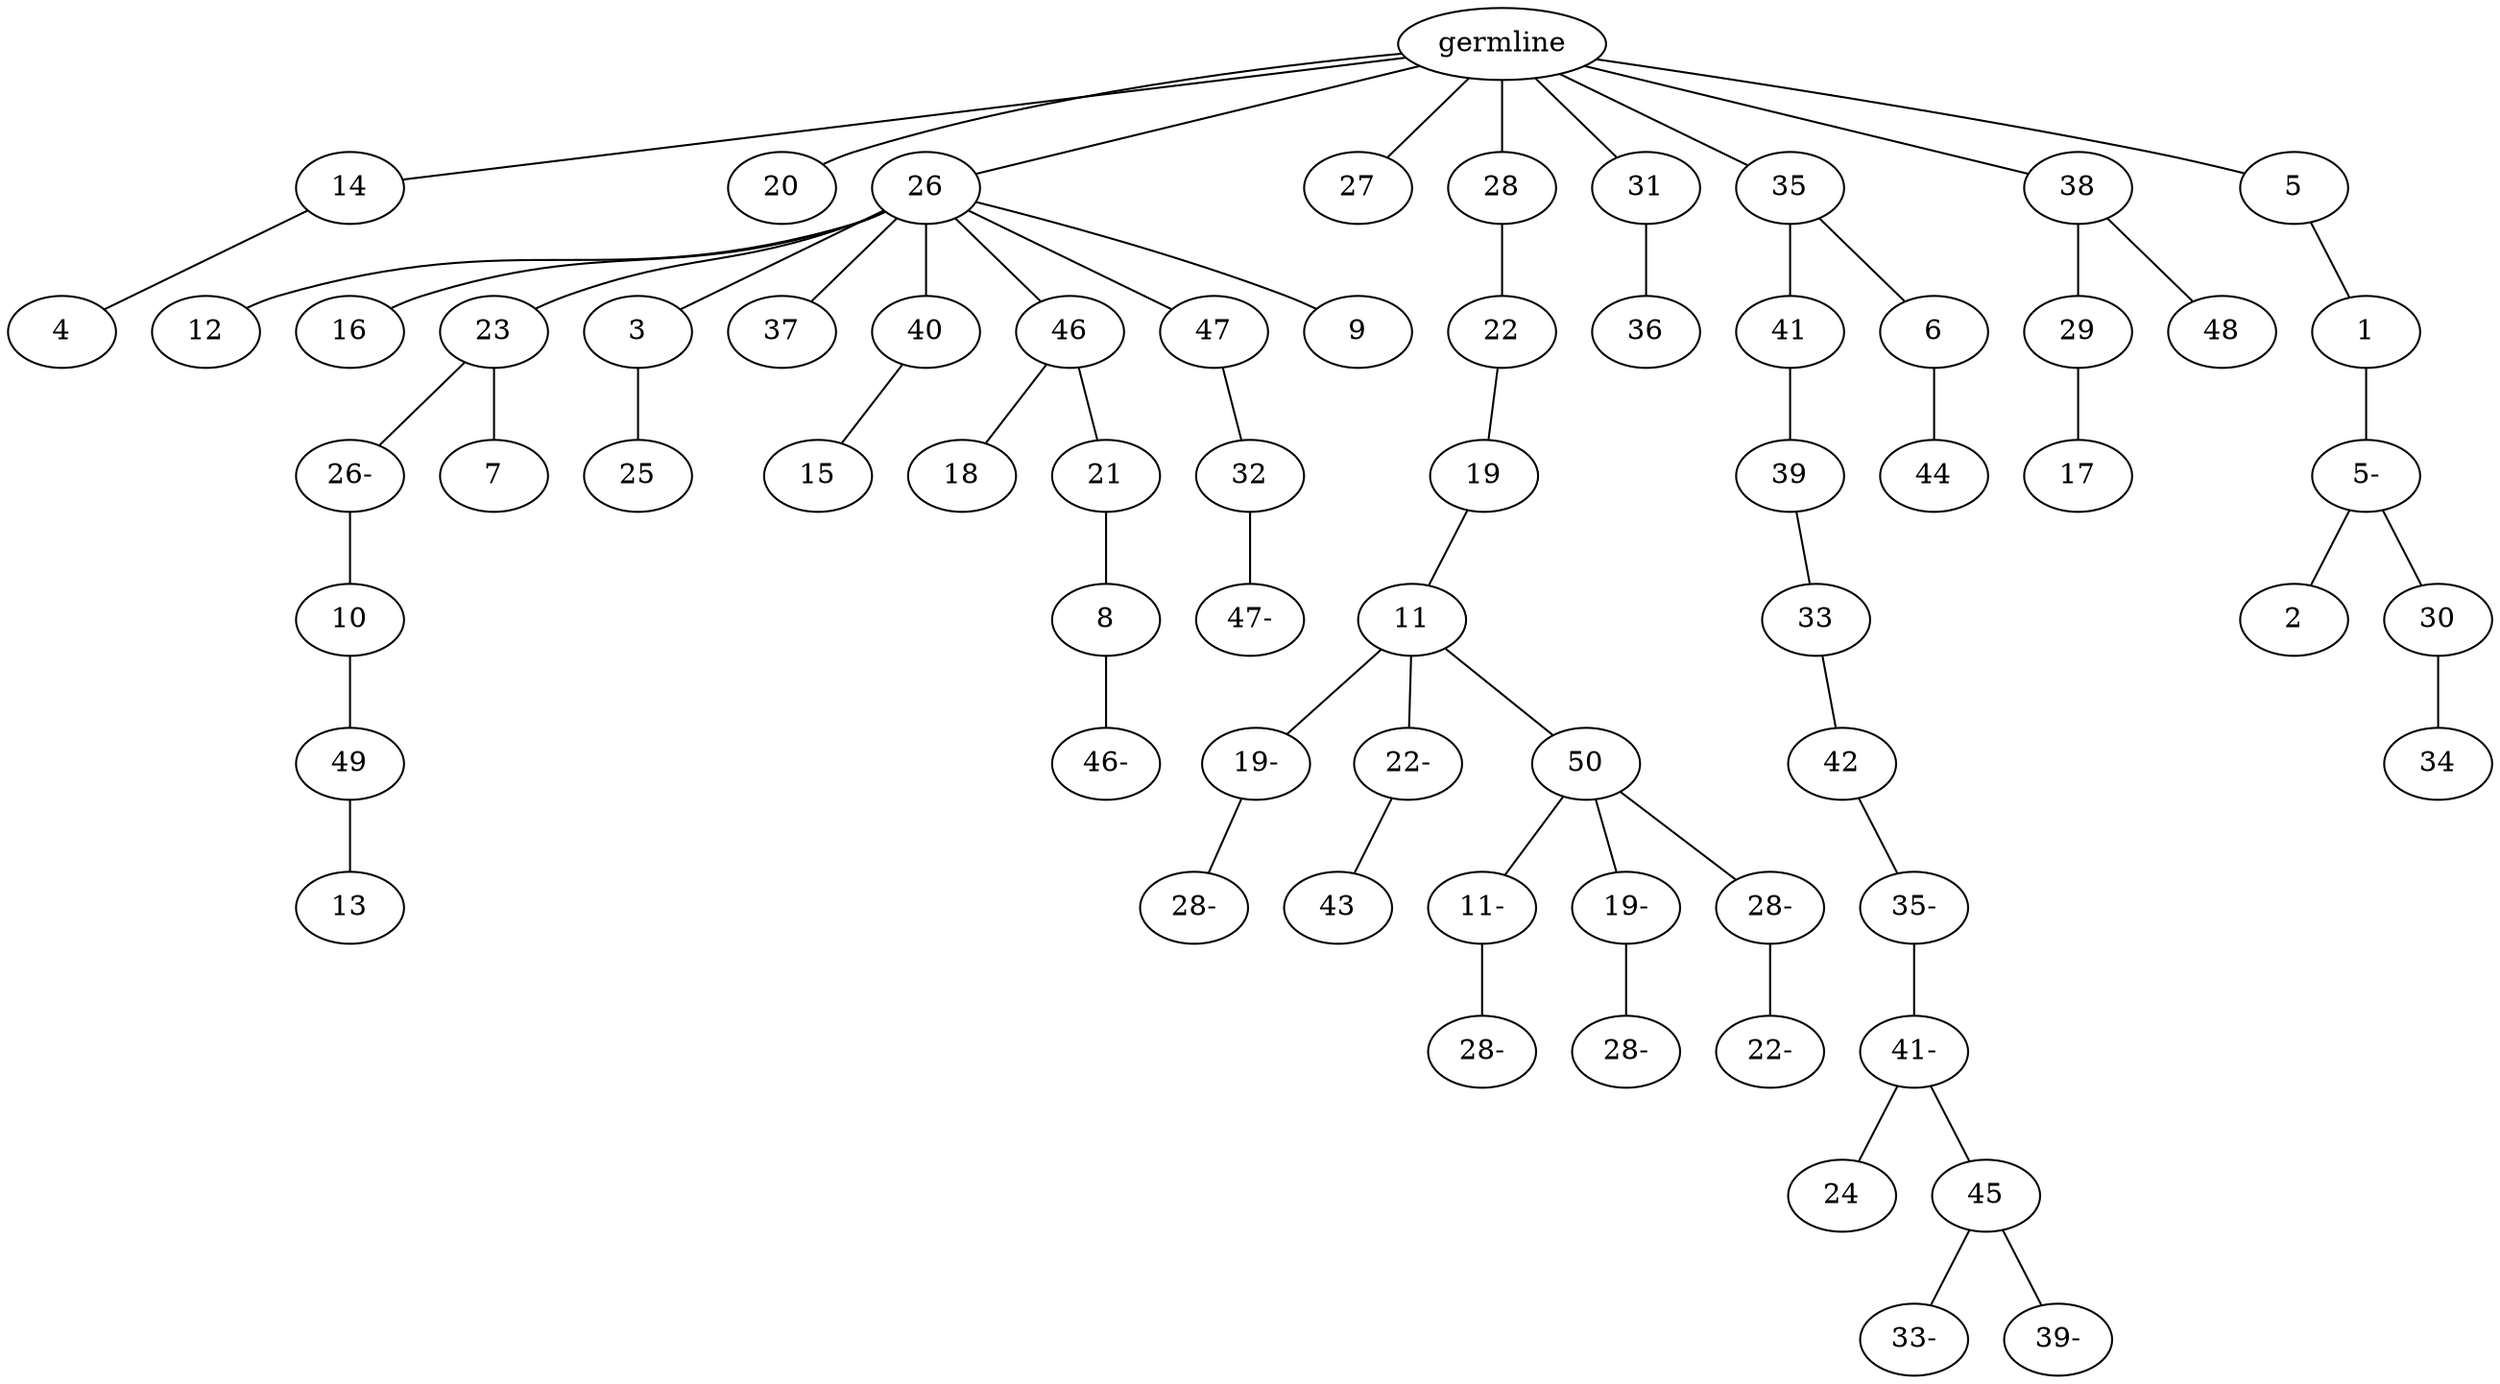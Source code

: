 graph tree {
    "139733774696256" [label="germline"];
    "139733776482704" [label="14"];
    "139733776385840" [label="4"];
    "139733776386320" [label="20"];
    "139733776385120" [label="26"];
    "139733776386896" [label="12"];
    "139733776387424" [label="16"];
    "139733776386944" [label="23"];
    "139733776387616" [label="26-"];
    "139733776386752" [label="10"];
    "139733775067504" [label="49"];
    "139733775067312" [label="13"];
    "139733776385888" [label="7"];
    "139733776387664" [label="3"];
    "139733776387856" [label="25"];
    "139733776384496" [label="37"];
    "139733776387040" [label="40"];
    "139733775067936" [label="15"];
    "139733776387328" [label="46"];
    "139733775066064" [label="18"];
    "139733775065152" [label="21"];
    "139733775066640" [label="8"];
    "139733775067696" [label="46-"];
    "139733776386656" [label="47"];
    "139733775068368" [label="32"];
    "139733775069088" [label="47-"];
    "139733775066832" [label="9"];
    "139733776387280" [label="27"];
    "139733776386128" [label="28"];
    "139733775066688" [label="22"];
    "139733775067552" [label="19"];
    "139733775068080" [label="11"];
    "139733775068560" [label="19-"];
    "139733774417200" [label="28-"];
    "139733775068704" [label="22-"];
    "139733775068416" [label="43"];
    "139733775068848" [label="50"];
    "139733775065488" [label="11-"];
    "139733775065920" [label="28-"];
    "139733775068608" [label="19-"];
    "139733775764256" [label="28-"];
    "139733775066400" [label="28-"];
    "139733775762720" [label="22-"];
    "139733776387088" [label="31"];
    "139733775068464" [label="36"];
    "139733775067744" [label="35"];
    "139733775066112" [label="41"];
    "139733775066976" [label="39"];
    "139733775068128" [label="33"];
    "139733775787488" [label="42"];
    "139733775787584" [label="35-"];
    "139733775870272" [label="41-"];
    "139733775868544" [label="24"];
    "139733775869360" [label="45"];
    "139733775870656" [label="33-"];
    "139733775871856" [label="39-"];
    "139733775763440" [label="6"];
    "139733775067600" [label="44"];
    "139733775765312" [label="38"];
    "139733775066592" [label="29"];
    "139733775788496" [label="17"];
    "139733775065584" [label="48"];
    "139733775765024" [label="5"];
    "139733775787344" [label="1"];
    "139733775870464" [label="5-"];
    "139733775871568" [label="2"];
    "139733775869168" [label="30"];
    "139733775924528" [label="34"];
    "139733774696256" -- "139733776482704";
    "139733774696256" -- "139733776386320";
    "139733774696256" -- "139733776385120";
    "139733774696256" -- "139733776387280";
    "139733774696256" -- "139733776386128";
    "139733774696256" -- "139733776387088";
    "139733774696256" -- "139733775067744";
    "139733774696256" -- "139733775765312";
    "139733774696256" -- "139733775765024";
    "139733776482704" -- "139733776385840";
    "139733776385120" -- "139733776386896";
    "139733776385120" -- "139733776387424";
    "139733776385120" -- "139733776386944";
    "139733776385120" -- "139733776387664";
    "139733776385120" -- "139733776384496";
    "139733776385120" -- "139733776387040";
    "139733776385120" -- "139733776387328";
    "139733776385120" -- "139733776386656";
    "139733776385120" -- "139733775066832";
    "139733776386944" -- "139733776387616";
    "139733776386944" -- "139733776385888";
    "139733776387616" -- "139733776386752";
    "139733776386752" -- "139733775067504";
    "139733775067504" -- "139733775067312";
    "139733776387664" -- "139733776387856";
    "139733776387040" -- "139733775067936";
    "139733776387328" -- "139733775066064";
    "139733776387328" -- "139733775065152";
    "139733775065152" -- "139733775066640";
    "139733775066640" -- "139733775067696";
    "139733776386656" -- "139733775068368";
    "139733775068368" -- "139733775069088";
    "139733776386128" -- "139733775066688";
    "139733775066688" -- "139733775067552";
    "139733775067552" -- "139733775068080";
    "139733775068080" -- "139733775068560";
    "139733775068080" -- "139733775068704";
    "139733775068080" -- "139733775068848";
    "139733775068560" -- "139733774417200";
    "139733775068704" -- "139733775068416";
    "139733775068848" -- "139733775065488";
    "139733775068848" -- "139733775068608";
    "139733775068848" -- "139733775066400";
    "139733775065488" -- "139733775065920";
    "139733775068608" -- "139733775764256";
    "139733775066400" -- "139733775762720";
    "139733776387088" -- "139733775068464";
    "139733775067744" -- "139733775066112";
    "139733775067744" -- "139733775763440";
    "139733775066112" -- "139733775066976";
    "139733775066976" -- "139733775068128";
    "139733775068128" -- "139733775787488";
    "139733775787488" -- "139733775787584";
    "139733775787584" -- "139733775870272";
    "139733775870272" -- "139733775868544";
    "139733775870272" -- "139733775869360";
    "139733775869360" -- "139733775870656";
    "139733775869360" -- "139733775871856";
    "139733775763440" -- "139733775067600";
    "139733775765312" -- "139733775066592";
    "139733775765312" -- "139733775065584";
    "139733775066592" -- "139733775788496";
    "139733775765024" -- "139733775787344";
    "139733775787344" -- "139733775870464";
    "139733775870464" -- "139733775871568";
    "139733775870464" -- "139733775869168";
    "139733775869168" -- "139733775924528";
}
